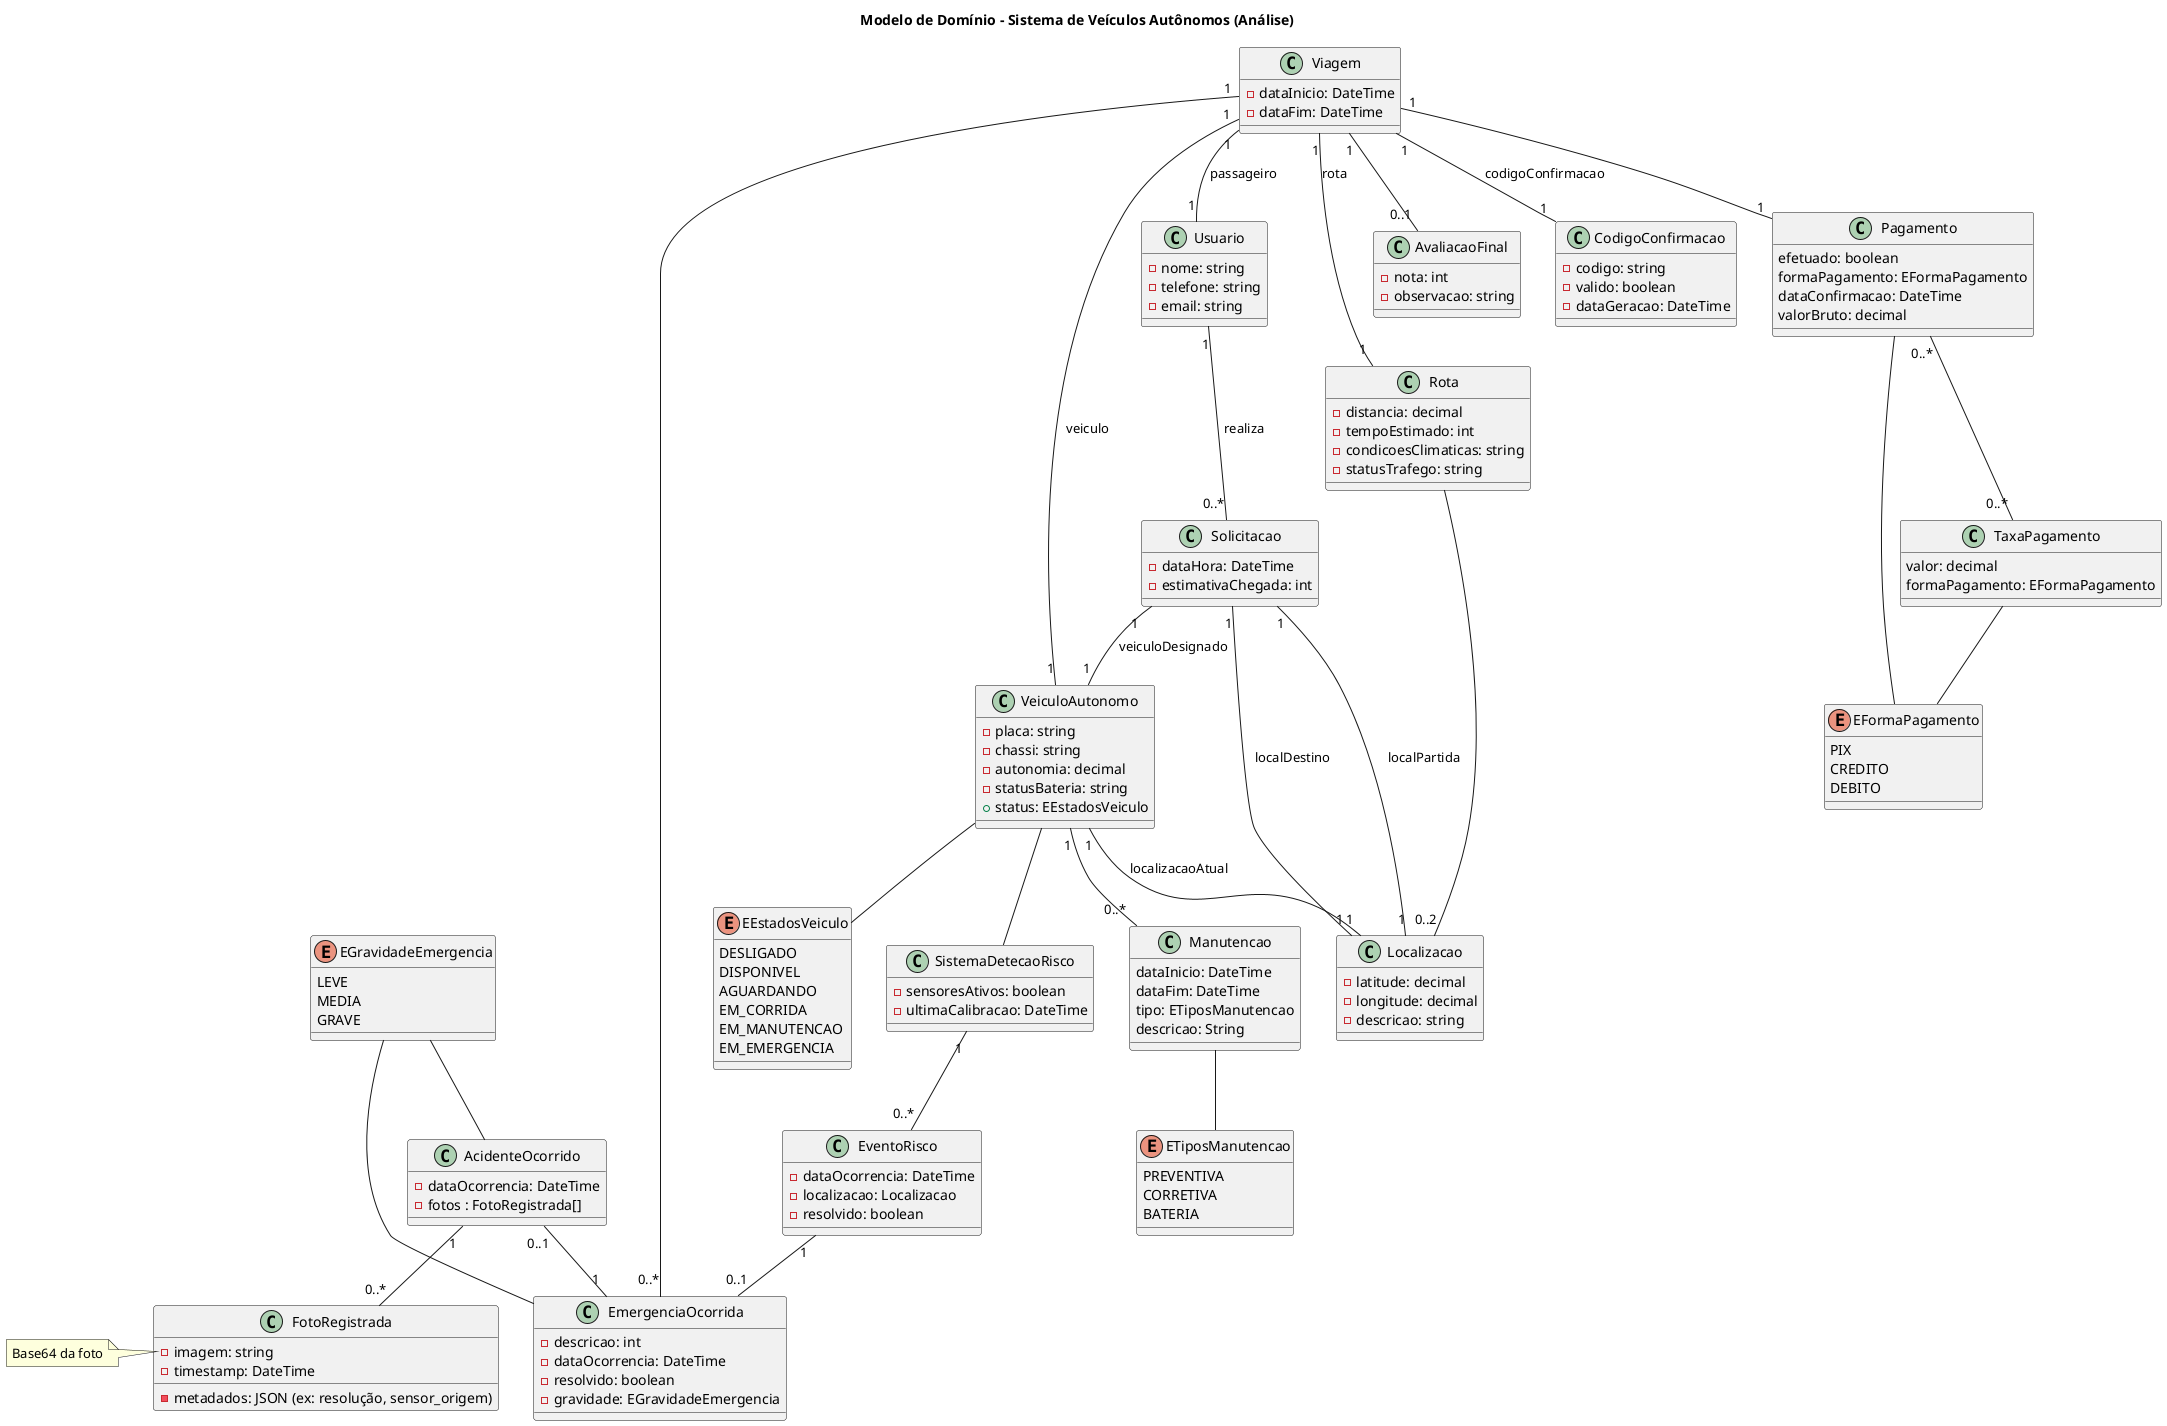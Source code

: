@startuml
title Modelo de Domínio - Sistema de Veículos Autônomos (Análise)

class Usuario {
  - nome: string
  - telefone: string
  - email: string
}

class Localizacao {
  - latitude: decimal
  - longitude: decimal
  - descricao: string
}

class VeiculoAutonomo {
  - placa: string
  - chassi: string
  - autonomia: decimal
  - statusBateria: string
  + status: EEstadosVeiculo
}

class Manutencao {
  dataInicio: DateTime
  dataFim: DateTime
  tipo: ETiposManutencao
  descricao: String
}

Enum ETiposManutencao{
  PREVENTIVA
  CORRETIVA
  BATERIA
}

Enum EEstadosVeiculo{
  DESLIGADO
  DISPONIVEL
  AGUARDANDO
  EM_CORRIDA
  EM_MANUTENCAO
  EM_EMERGENCIA
}

class Solicitacao {
  - dataHora: DateTime
  - estimativaChegada: int
}

class Viagem {
  - dataInicio: DateTime
  - dataFim: DateTime
}

class AvaliacaoFinal {
    - nota: int
    - observacao: string
}

class EmergenciaOcorrida {
    - descricao: int
    - dataOcorrencia: DateTime
    - resolvido: boolean
    - gravidade: EGravidadeEmergencia
}

class AcidenteOcorrido{
    - dataOcorrencia: DateTime
    - fotos : FotoRegistrada[]
}

class FotoRegistrada{
  - imagem: string
  - timestamp: DateTime
  - metadados: JSON (ex: resolução, sensor_origem)
}

note left of FotoRegistrada::"imagem: string"
  Base64 da foto
end note

Enum EGravidadeEmergencia{
    LEVE
    MEDIA
    GRAVE
}

class CodigoConfirmacao {
  - codigo: string
  - valido: boolean
  - dataGeracao: DateTime
}

class Rota {
  - distancia: decimal
  - tempoEstimado: int
  - condicoesClimaticas: string
  - statusTrafego: string
}

class SistemaDetecaoRisco {
  - sensoresAtivos: boolean
  - ultimaCalibracao: DateTime
}

class EventoRisco {
  - dataOcorrencia: DateTime
  - localizacao: Localizacao
  - resolvido: boolean
}

class Pagamento {
  efetuado: boolean
  formaPagamento: EFormaPagamento
  dataConfirmacao: DateTime
  valorBruto: decimal
}

class TaxaPagamento{
  valor: decimal
  formaPagamento: EFormaPagamento
}

Enum EFormaPagamento {
PIX
CREDITO
DEBITO
}

Usuario "1" -- "0..*" Solicitacao : realiza
Solicitacao "1" -- "1" Localizacao : localPartida
Solicitacao "1" -- "1" Localizacao : localDestino
Solicitacao "1" -- "1" VeiculoAutonomo : veiculoDesignado

Viagem "1" -- "1" Usuario : passageiro
Viagem "1" -- "1" VeiculoAutonomo : veiculo
Viagem "1" -- "1" CodigoConfirmacao : codigoConfirmacao
Viagem "1" -- "1" Rota : rota
Viagem "1" -- "0..1" AvaliacaoFinal
Viagem "1" -- "0..*" EmergenciaOcorrida
Viagem "1" -- "1" Pagamento

Pagamento -- EFormaPagamento
Pagamento "0..*" -- "0..*" TaxaPagamento
TaxaPagamento -- EFormaPagamento

EGravidadeEmergencia -- EmergenciaOcorrida
AcidenteOcorrido "0..1" -- "1" EmergenciaOcorrida
EGravidadeEmergencia -- AcidenteOcorrido
AcidenteOcorrido "1" -- "0..*" FotoRegistrada

VeiculoAutonomo "1" -- "1" Localizacao : localizacaoAtual
VeiculoAutonomo -- SistemaDetecaoRisco
VeiculoAutonomo -- EEstadosVeiculo
VeiculoAutonomo "1" -- "0..*" Manutencao
Rota -- "0..2" Localizacao

Manutencao -- ETiposManutencao

SistemaDetecaoRisco "1" -- "0..*" EventoRisco
EventoRisco "1" -- "0..1" EmergenciaOcorrida
@enduml